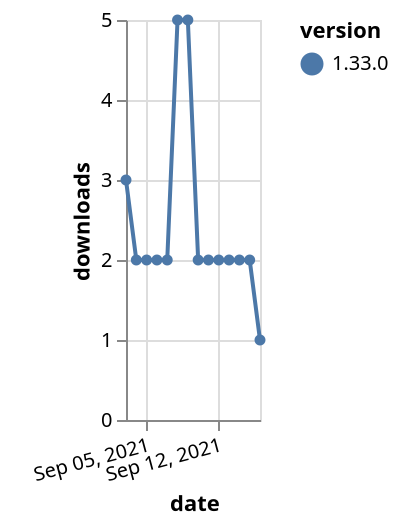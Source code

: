 {"$schema": "https://vega.github.io/schema/vega-lite/v5.json", "description": "A simple bar chart with embedded data.", "data": {"values": [{"date": "2021-09-03", "total": 2474, "delta": 3, "version": "1.33.0"}, {"date": "2021-09-04", "total": 2476, "delta": 2, "version": "1.33.0"}, {"date": "2021-09-05", "total": 2478, "delta": 2, "version": "1.33.0"}, {"date": "2021-09-06", "total": 2480, "delta": 2, "version": "1.33.0"}, {"date": "2021-09-07", "total": 2482, "delta": 2, "version": "1.33.0"}, {"date": "2021-09-08", "total": 2487, "delta": 5, "version": "1.33.0"}, {"date": "2021-09-09", "total": 2492, "delta": 5, "version": "1.33.0"}, {"date": "2021-09-10", "total": 2494, "delta": 2, "version": "1.33.0"}, {"date": "2021-09-11", "total": 2496, "delta": 2, "version": "1.33.0"}, {"date": "2021-09-12", "total": 2498, "delta": 2, "version": "1.33.0"}, {"date": "2021-09-13", "total": 2500, "delta": 2, "version": "1.33.0"}, {"date": "2021-09-14", "total": 2502, "delta": 2, "version": "1.33.0"}, {"date": "2021-09-15", "total": 2504, "delta": 2, "version": "1.33.0"}, {"date": "2021-09-16", "total": 2505, "delta": 1, "version": "1.33.0"}]}, "width": "container", "mark": {"type": "line", "point": {"filled": true}}, "encoding": {"x": {"field": "date", "type": "temporal", "timeUnit": "yearmonthdate", "title": "date", "axis": {"labelAngle": -15}}, "y": {"field": "delta", "type": "quantitative", "title": "downloads"}, "color": {"field": "version", "type": "nominal"}, "tooltip": {"field": "delta"}}}